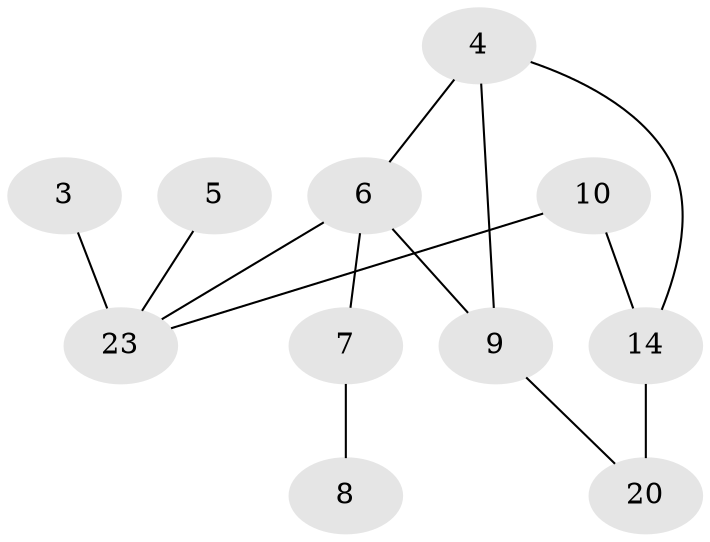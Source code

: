 // original degree distribution, {0: 0.1553398058252427, 1: 0.3300970873786408, 2: 0.2621359223300971, 3: 0.17475728155339806, 4: 0.038834951456310676, 5: 0.038834951456310676}
// Generated by graph-tools (version 1.1) at 2025/48/03/04/25 22:48:14]
// undirected, 11 vertices, 13 edges
graph export_dot {
  node [color=gray90,style=filled];
  3;
  4;
  5;
  6;
  7;
  8;
  9;
  10;
  14;
  20;
  23;
  3 -- 23 [weight=3.0];
  4 -- 6 [weight=1.0];
  4 -- 9 [weight=1.0];
  4 -- 14 [weight=1.0];
  5 -- 23 [weight=1.0];
  6 -- 7 [weight=3.0];
  6 -- 9 [weight=2.0];
  6 -- 23 [weight=1.0];
  7 -- 8 [weight=1.0];
  9 -- 20 [weight=1.0];
  10 -- 14 [weight=1.0];
  10 -- 23 [weight=1.0];
  14 -- 20 [weight=2.0];
}
